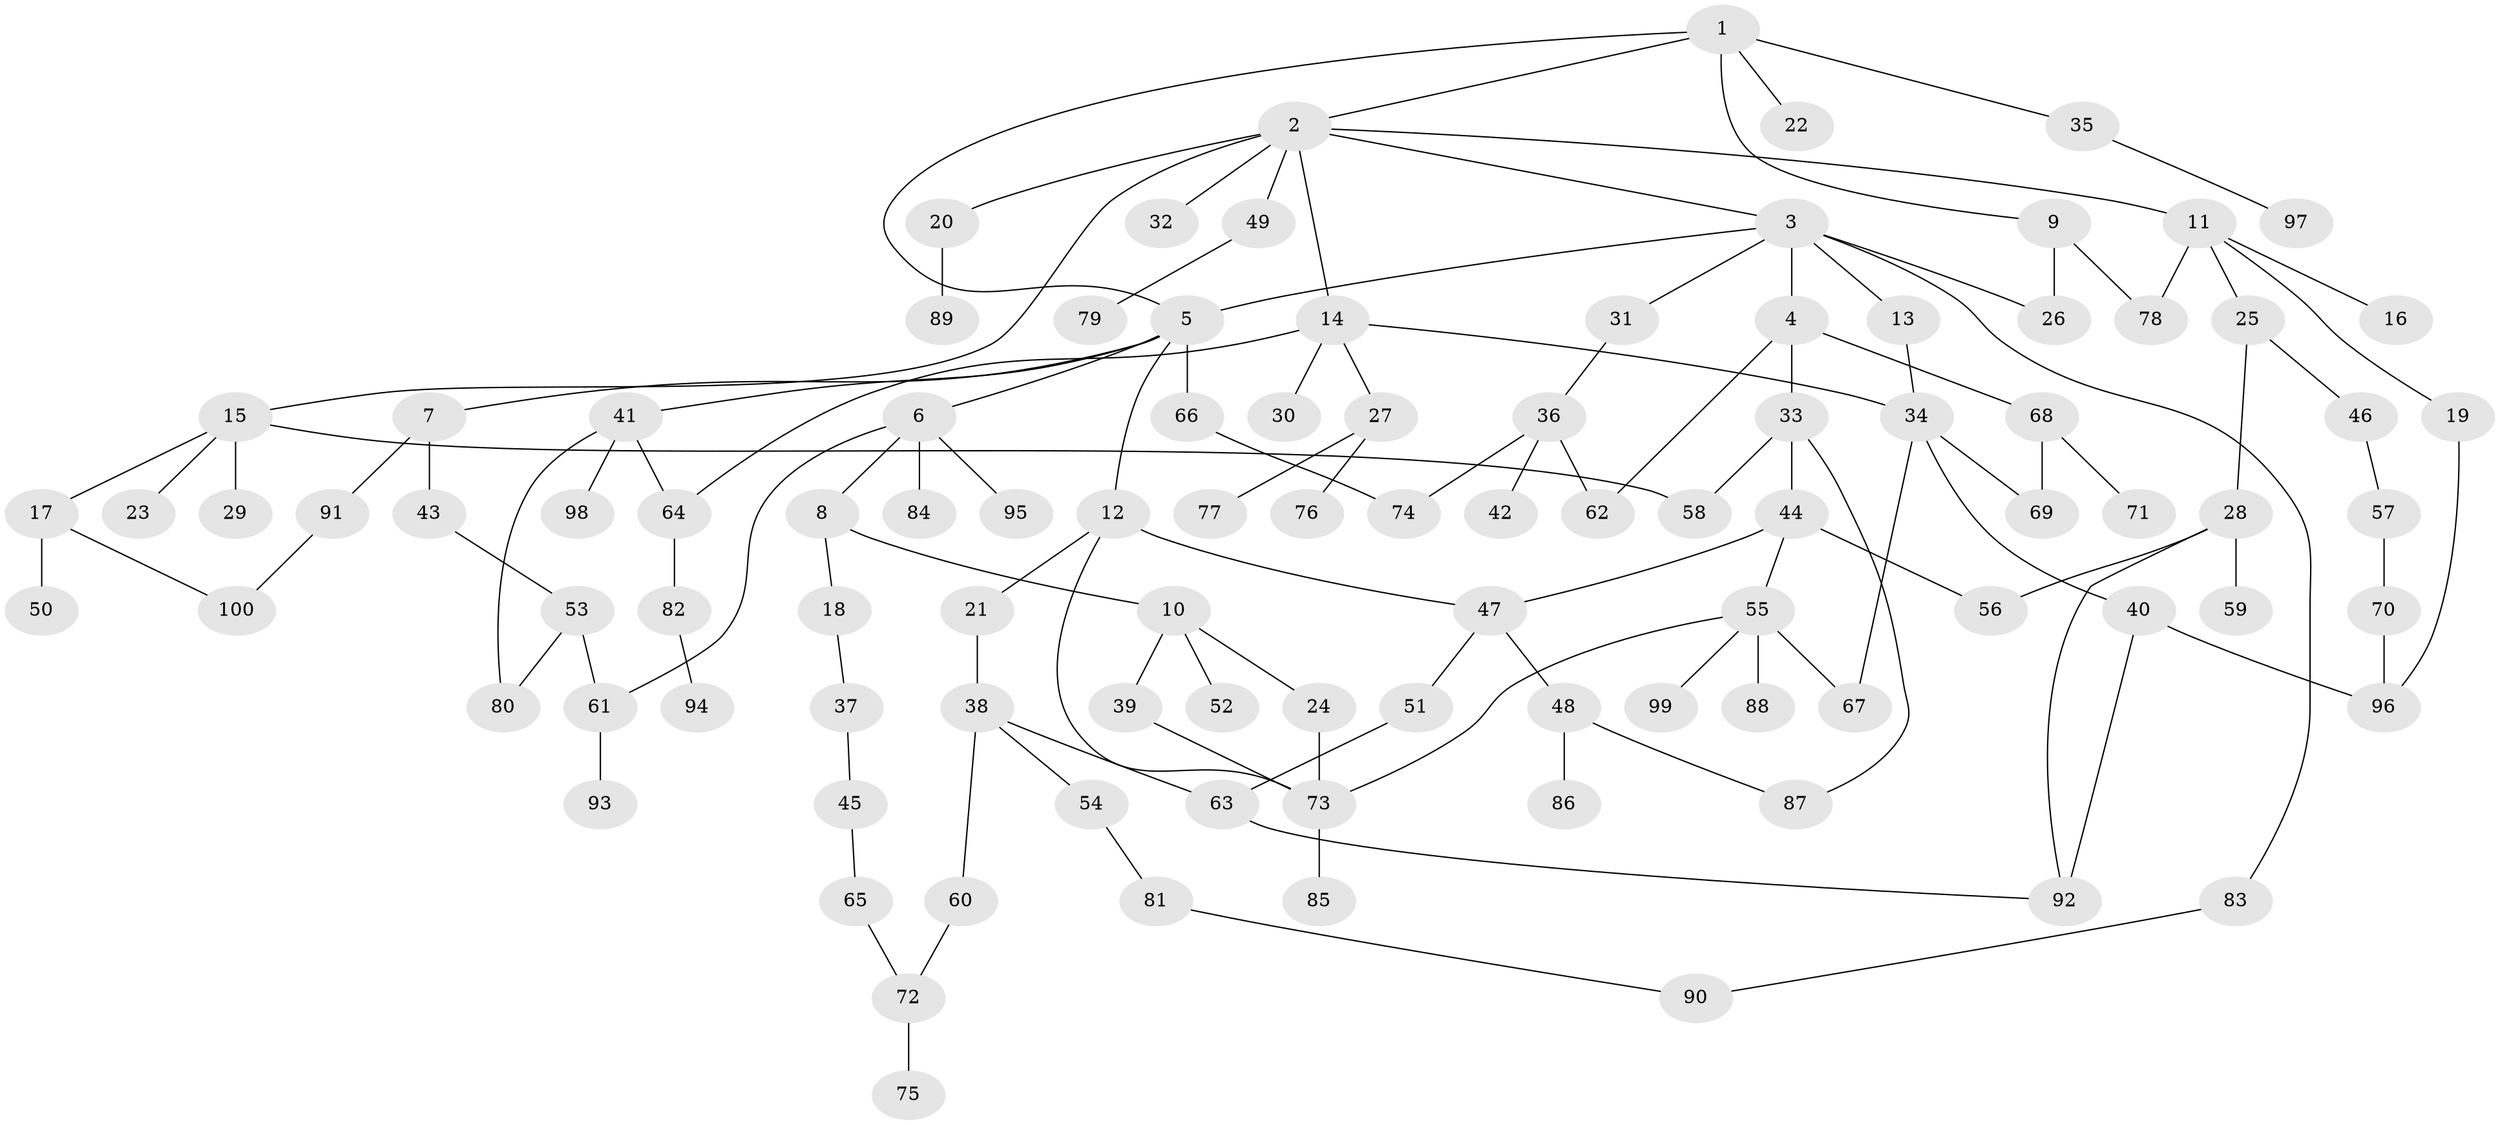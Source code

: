 // Generated by graph-tools (version 1.1) at 2025/11/02/21/25 10:11:06]
// undirected, 100 vertices, 125 edges
graph export_dot {
graph [start="1"]
  node [color=gray90,style=filled];
  1;
  2;
  3;
  4;
  5;
  6;
  7;
  8;
  9;
  10;
  11;
  12;
  13;
  14;
  15;
  16;
  17;
  18;
  19;
  20;
  21;
  22;
  23;
  24;
  25;
  26;
  27;
  28;
  29;
  30;
  31;
  32;
  33;
  34;
  35;
  36;
  37;
  38;
  39;
  40;
  41;
  42;
  43;
  44;
  45;
  46;
  47;
  48;
  49;
  50;
  51;
  52;
  53;
  54;
  55;
  56;
  57;
  58;
  59;
  60;
  61;
  62;
  63;
  64;
  65;
  66;
  67;
  68;
  69;
  70;
  71;
  72;
  73;
  74;
  75;
  76;
  77;
  78;
  79;
  80;
  81;
  82;
  83;
  84;
  85;
  86;
  87;
  88;
  89;
  90;
  91;
  92;
  93;
  94;
  95;
  96;
  97;
  98;
  99;
  100;
  1 -- 2;
  1 -- 5;
  1 -- 9;
  1 -- 22;
  1 -- 35;
  2 -- 3;
  2 -- 11;
  2 -- 14;
  2 -- 15;
  2 -- 20;
  2 -- 32;
  2 -- 49;
  3 -- 4;
  3 -- 13;
  3 -- 31;
  3 -- 83;
  3 -- 26;
  3 -- 5;
  4 -- 33;
  4 -- 68;
  4 -- 62;
  5 -- 6;
  5 -- 7;
  5 -- 12;
  5 -- 41;
  5 -- 66;
  6 -- 8;
  6 -- 61;
  6 -- 84;
  6 -- 95;
  7 -- 43;
  7 -- 91;
  8 -- 10;
  8 -- 18;
  9 -- 26;
  9 -- 78;
  10 -- 24;
  10 -- 39;
  10 -- 52;
  11 -- 16;
  11 -- 19;
  11 -- 25;
  11 -- 78;
  12 -- 21;
  12 -- 73;
  12 -- 47;
  13 -- 34;
  14 -- 27;
  14 -- 30;
  14 -- 34;
  14 -- 64;
  15 -- 17;
  15 -- 23;
  15 -- 29;
  15 -- 58;
  17 -- 50;
  17 -- 100;
  18 -- 37;
  19 -- 96;
  20 -- 89;
  21 -- 38;
  24 -- 73;
  25 -- 28;
  25 -- 46;
  27 -- 76;
  27 -- 77;
  28 -- 56;
  28 -- 59;
  28 -- 92;
  31 -- 36;
  33 -- 44;
  33 -- 87;
  33 -- 58;
  34 -- 40;
  34 -- 67;
  34 -- 69;
  35 -- 97;
  36 -- 42;
  36 -- 62;
  36 -- 74;
  37 -- 45;
  38 -- 54;
  38 -- 60;
  38 -- 63;
  39 -- 73;
  40 -- 92;
  40 -- 96;
  41 -- 64;
  41 -- 98;
  41 -- 80;
  43 -- 53;
  44 -- 47;
  44 -- 55;
  44 -- 56;
  45 -- 65;
  46 -- 57;
  47 -- 48;
  47 -- 51;
  48 -- 86;
  48 -- 87;
  49 -- 79;
  51 -- 63;
  53 -- 80;
  53 -- 61;
  54 -- 81;
  55 -- 67;
  55 -- 88;
  55 -- 99;
  55 -- 73;
  57 -- 70;
  60 -- 72;
  61 -- 93;
  63 -- 92;
  64 -- 82;
  65 -- 72;
  66 -- 74;
  68 -- 69;
  68 -- 71;
  70 -- 96;
  72 -- 75;
  73 -- 85;
  81 -- 90;
  82 -- 94;
  83 -- 90;
  91 -- 100;
}
